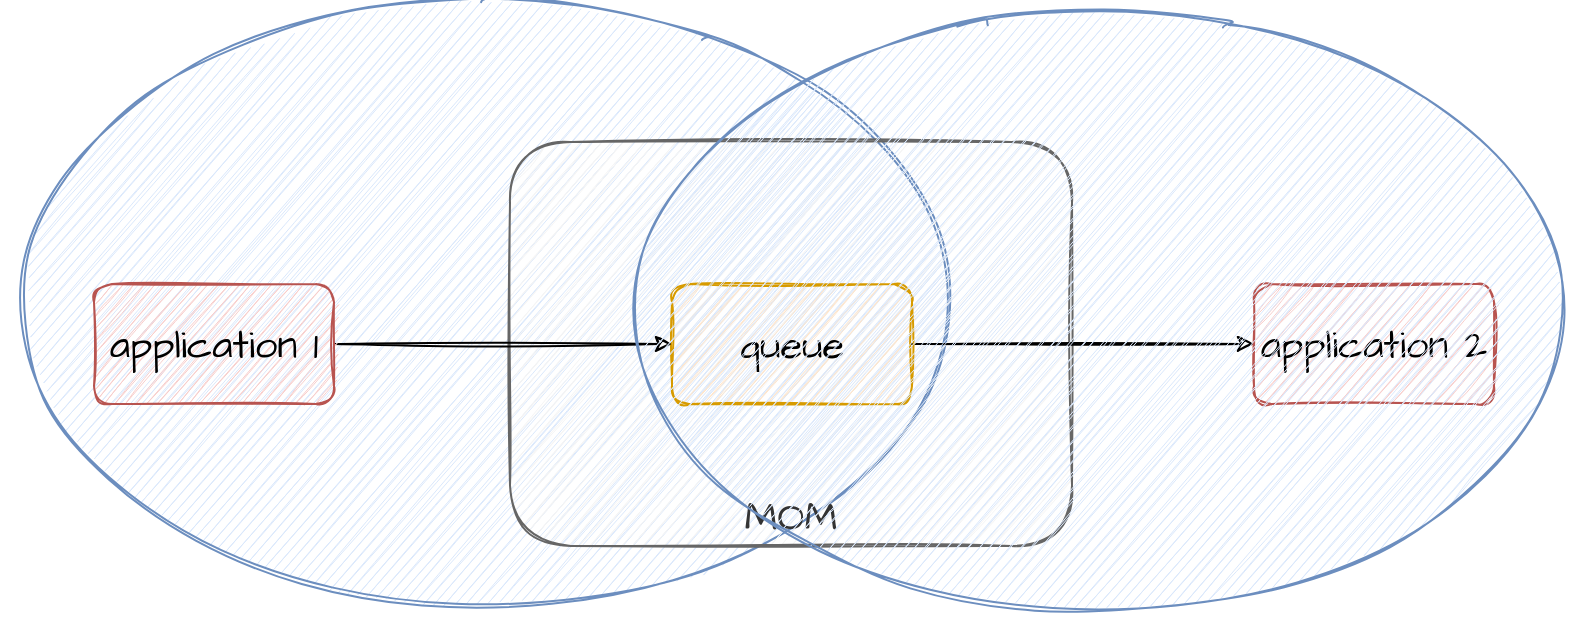 <mxfile version="16.0.0" type="device"><diagram id="iR7kW6d5z7mH8W_eMVzF" name="Page-1"><mxGraphModel dx="1422" dy="700" grid="0" gridSize="10" guides="1" tooltips="1" connect="1" arrows="1" fold="1" page="1" pageScale="1" pageWidth="827" pageHeight="1169" math="0" shadow="0"><root><mxCell id="0"/><mxCell id="1" parent="0"/><mxCell id="TzwmGVq45nUkFH9WtZVp-6" value="" style="ellipse;whiteSpace=wrap;html=1;sketch=1;fontFamily=Architects Daughter;fontSource=https%3A%2F%2Ffonts.googleapis.com%2Fcss%3Ffamily%3DArchitects%2BDaughter;fontSize=20;fillColor=#dae8fc;strokeColor=#6c8ebf;" vertex="1" parent="1"><mxGeometry x="19" y="112" width="483" height="290" as="geometry"/></mxCell><mxCell id="LwVA78MGahFg6l0W7koL-2" value="MOM" style="rounded=1;whiteSpace=wrap;html=1;sketch=1;hachureGap=4;fontFamily=Architects Daughter;fontSource=https%3A%2F%2Ffonts.googleapis.com%2Fcss%3Ffamily%3DArchitects%2BDaughter;fontSize=20;labelPosition=center;verticalLabelPosition=middle;align=center;verticalAlign=bottom;fillColor=#f5f5f5;strokeColor=#666666;fontColor=#333333;" parent="1" vertex="1"><mxGeometry x="273" y="177" width="281" height="202" as="geometry"/></mxCell><mxCell id="TzwmGVq45nUkFH9WtZVp-5" style="edgeStyle=orthogonalEdgeStyle;rounded=0;sketch=1;orthogonalLoop=1;jettySize=auto;html=1;fontFamily=Architects Daughter;fontSource=https%3A%2F%2Ffonts.googleapis.com%2Fcss%3Ffamily%3DArchitects%2BDaughter;fontSize=20;" edge="1" parent="1" source="TzwmGVq45nUkFH9WtZVp-1" target="TzwmGVq45nUkFH9WtZVp-3"><mxGeometry relative="1" as="geometry"/></mxCell><mxCell id="TzwmGVq45nUkFH9WtZVp-1" value="queue" style="rounded=1;whiteSpace=wrap;html=1;sketch=1;fontSize=20;fontFamily=Architects Daughter;fontSource=https%3A%2F%2Ffonts.googleapis.com%2Fcss%3Ffamily%3DArchitects%2BDaughter;fillColor=#ffe6cc;strokeColor=#d79b00;" vertex="1" parent="1"><mxGeometry x="354" y="248" width="120" height="60" as="geometry"/></mxCell><mxCell id="TzwmGVq45nUkFH9WtZVp-4" style="edgeStyle=orthogonalEdgeStyle;rounded=0;orthogonalLoop=1;jettySize=auto;html=1;entryX=0;entryY=0.5;entryDx=0;entryDy=0;fontFamily=Architects Daughter;fontSource=https%3A%2F%2Ffonts.googleapis.com%2Fcss%3Ffamily%3DArchitects%2BDaughter;fontSize=20;sketch=1;" edge="1" parent="1" source="TzwmGVq45nUkFH9WtZVp-2" target="TzwmGVq45nUkFH9WtZVp-1"><mxGeometry relative="1" as="geometry"/></mxCell><mxCell id="TzwmGVq45nUkFH9WtZVp-2" value="application 1" style="rounded=1;whiteSpace=wrap;html=1;sketch=1;fontSize=20;fontFamily=Architects Daughter;fontSource=https%3A%2F%2Ffonts.googleapis.com%2Fcss%3Ffamily%3DArchitects%2BDaughter;fillColor=#f8cecc;strokeColor=#b85450;" vertex="1" parent="1"><mxGeometry x="65" y="248" width="120" height="60" as="geometry"/></mxCell><mxCell id="TzwmGVq45nUkFH9WtZVp-3" value="application 2" style="rounded=1;whiteSpace=wrap;html=1;sketch=1;fontSize=20;fontFamily=Architects Daughter;fontSource=https%3A%2F%2Ffonts.googleapis.com%2Fcss%3Ffamily%3DArchitects%2BDaughter;fillColor=#f8cecc;strokeColor=#b85450;" vertex="1" parent="1"><mxGeometry x="645" y="248" width="120" height="60" as="geometry"/></mxCell><mxCell id="TzwmGVq45nUkFH9WtZVp-9" value="" style="ellipse;whiteSpace=wrap;html=1;sketch=1;fontFamily=Architects Daughter;fontSource=https%3A%2F%2Ffonts.googleapis.com%2Fcss%3Ffamily%3DArchitects%2BDaughter;fontSize=20;fillColor=#dae8fc;strokeColor=#6c8ebf;" vertex="1" parent="1"><mxGeometry x="326" y="107" width="483" height="309" as="geometry"/></mxCell></root></mxGraphModel></diagram></mxfile>